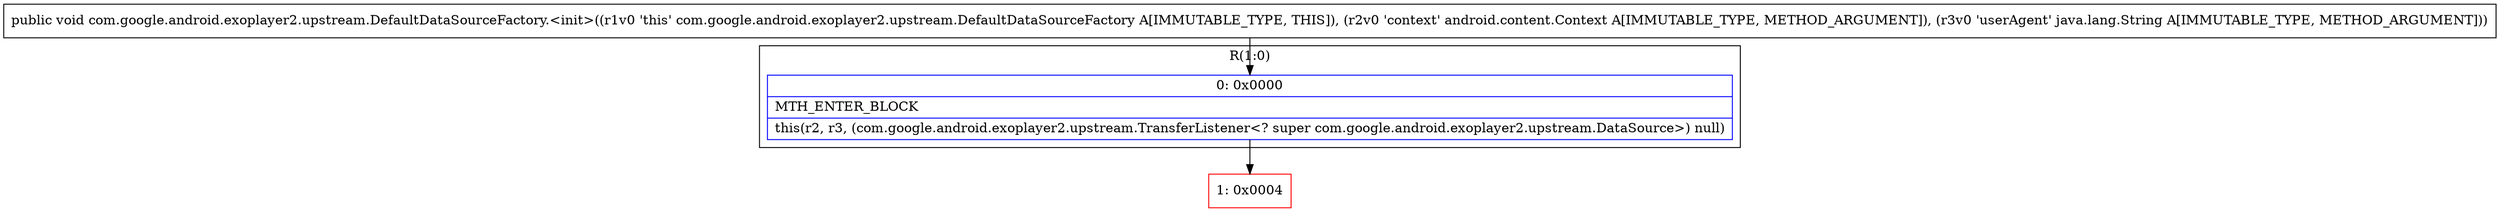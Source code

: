 digraph "CFG forcom.google.android.exoplayer2.upstream.DefaultDataSourceFactory.\<init\>(Landroid\/content\/Context;Ljava\/lang\/String;)V" {
subgraph cluster_Region_1546213931 {
label = "R(1:0)";
node [shape=record,color=blue];
Node_0 [shape=record,label="{0\:\ 0x0000|MTH_ENTER_BLOCK\l|this(r2, r3, (com.google.android.exoplayer2.upstream.TransferListener\<? super com.google.android.exoplayer2.upstream.DataSource\>) null)\l}"];
}
Node_1 [shape=record,color=red,label="{1\:\ 0x0004}"];
MethodNode[shape=record,label="{public void com.google.android.exoplayer2.upstream.DefaultDataSourceFactory.\<init\>((r1v0 'this' com.google.android.exoplayer2.upstream.DefaultDataSourceFactory A[IMMUTABLE_TYPE, THIS]), (r2v0 'context' android.content.Context A[IMMUTABLE_TYPE, METHOD_ARGUMENT]), (r3v0 'userAgent' java.lang.String A[IMMUTABLE_TYPE, METHOD_ARGUMENT])) }"];
MethodNode -> Node_0;
Node_0 -> Node_1;
}

